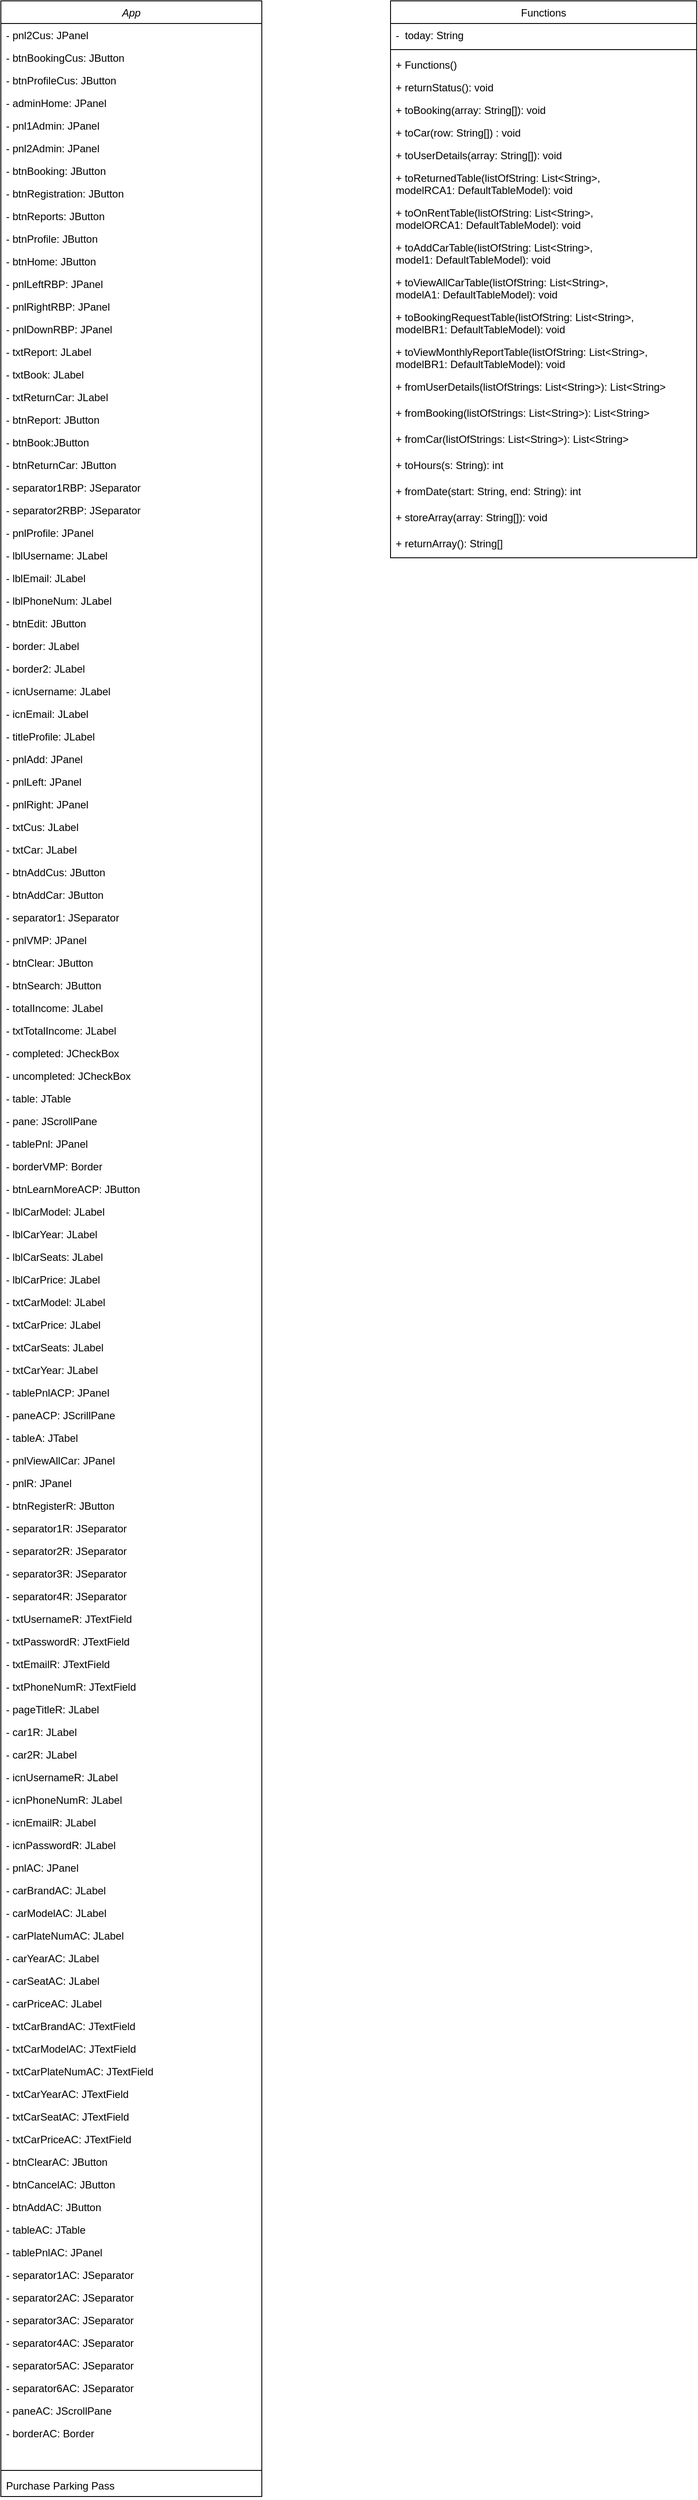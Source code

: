 <mxfile version="20.3.0" type="device"><diagram id="C5RBs43oDa-KdzZeNtuy" name="Page-1"><mxGraphModel dx="868" dy="553" grid="1" gridSize="10" guides="1" tooltips="1" connect="1" arrows="1" fold="1" page="1" pageScale="1" pageWidth="827" pageHeight="1169" math="0" shadow="0"><root><mxCell id="WIyWlLk6GJQsqaUBKTNV-0"/><mxCell id="WIyWlLk6GJQsqaUBKTNV-1" parent="WIyWlLk6GJQsqaUBKTNV-0"/><mxCell id="zkfFHV4jXpPFQw0GAbJ--0" value="App" style="swimlane;fontStyle=2;align=center;verticalAlign=top;childLayout=stackLayout;horizontal=1;startSize=26;horizontalStack=0;resizeParent=1;resizeLast=0;collapsible=1;marginBottom=0;rounded=0;shadow=0;strokeWidth=1;" parent="WIyWlLk6GJQsqaUBKTNV-1" vertex="1"><mxGeometry x="60" y="120" width="300" height="2868" as="geometry"><mxRectangle x="230" y="140" width="160" height="26" as="alternateBounds"/></mxGeometry></mxCell><mxCell id="zkfFHV4jXpPFQw0GAbJ--1" value="- pnl2Cus: JPanel" style="text;align=left;verticalAlign=top;spacingLeft=4;spacingRight=4;overflow=hidden;rotatable=0;points=[[0,0.5],[1,0.5]];portConstraint=eastwest;" parent="zkfFHV4jXpPFQw0GAbJ--0" vertex="1"><mxGeometry y="26" width="300" height="26" as="geometry"/></mxCell><mxCell id="zkfFHV4jXpPFQw0GAbJ--2" value="- btnBookingCus: JButton" style="text;align=left;verticalAlign=top;spacingLeft=4;spacingRight=4;overflow=hidden;rotatable=0;points=[[0,0.5],[1,0.5]];portConstraint=eastwest;rounded=0;shadow=0;html=0;" parent="zkfFHV4jXpPFQw0GAbJ--0" vertex="1"><mxGeometry y="52" width="300" height="26" as="geometry"/></mxCell><mxCell id="zkfFHV4jXpPFQw0GAbJ--3" value="- btnProfileCus: JButton" style="text;align=left;verticalAlign=top;spacingLeft=4;spacingRight=4;overflow=hidden;rotatable=0;points=[[0,0.5],[1,0.5]];portConstraint=eastwest;rounded=0;shadow=0;html=0;" parent="zkfFHV4jXpPFQw0GAbJ--0" vertex="1"><mxGeometry y="78" width="300" height="26" as="geometry"/></mxCell><mxCell id="XcO_fXMaMhFwP_jRk0np-0" value="- adminHome: JPanel" style="text;align=left;verticalAlign=top;spacingLeft=4;spacingRight=4;overflow=hidden;rotatable=0;points=[[0,0.5],[1,0.5]];portConstraint=eastwest;rounded=0;shadow=0;html=0;" parent="zkfFHV4jXpPFQw0GAbJ--0" vertex="1"><mxGeometry y="104" width="300" height="26" as="geometry"/></mxCell><mxCell id="XcO_fXMaMhFwP_jRk0np-1" value="- pnl1Admin: JPanel" style="text;align=left;verticalAlign=top;spacingLeft=4;spacingRight=4;overflow=hidden;rotatable=0;points=[[0,0.5],[1,0.5]];portConstraint=eastwest;rounded=0;shadow=0;html=0;" parent="zkfFHV4jXpPFQw0GAbJ--0" vertex="1"><mxGeometry y="130" width="300" height="26" as="geometry"/></mxCell><mxCell id="XcO_fXMaMhFwP_jRk0np-2" value="- pnl2Admin: JPanel" style="text;align=left;verticalAlign=top;spacingLeft=4;spacingRight=4;overflow=hidden;rotatable=0;points=[[0,0.5],[1,0.5]];portConstraint=eastwest;rounded=0;shadow=0;html=0;" parent="zkfFHV4jXpPFQw0GAbJ--0" vertex="1"><mxGeometry y="156" width="300" height="26" as="geometry"/></mxCell><mxCell id="XcO_fXMaMhFwP_jRk0np-17" value="- btnBooking: JButton" style="text;align=left;verticalAlign=top;spacingLeft=4;spacingRight=4;overflow=hidden;rotatable=0;points=[[0,0.5],[1,0.5]];portConstraint=eastwest;rounded=0;shadow=0;html=0;" parent="zkfFHV4jXpPFQw0GAbJ--0" vertex="1"><mxGeometry y="182" width="300" height="26" as="geometry"/></mxCell><mxCell id="XcO_fXMaMhFwP_jRk0np-16" value="- btnRegistration: JButton" style="text;align=left;verticalAlign=top;spacingLeft=4;spacingRight=4;overflow=hidden;rotatable=0;points=[[0,0.5],[1,0.5]];portConstraint=eastwest;rounded=0;shadow=0;html=0;" parent="zkfFHV4jXpPFQw0GAbJ--0" vertex="1"><mxGeometry y="208" width="300" height="26" as="geometry"/></mxCell><mxCell id="XcO_fXMaMhFwP_jRk0np-15" value="- btnReports: JButton" style="text;align=left;verticalAlign=top;spacingLeft=4;spacingRight=4;overflow=hidden;rotatable=0;points=[[0,0.5],[1,0.5]];portConstraint=eastwest;rounded=0;shadow=0;html=0;" parent="zkfFHV4jXpPFQw0GAbJ--0" vertex="1"><mxGeometry y="234" width="300" height="26" as="geometry"/></mxCell><mxCell id="XcO_fXMaMhFwP_jRk0np-14" value="- btnProfile: JButton" style="text;align=left;verticalAlign=top;spacingLeft=4;spacingRight=4;overflow=hidden;rotatable=0;points=[[0,0.5],[1,0.5]];portConstraint=eastwest;rounded=0;shadow=0;html=0;" parent="zkfFHV4jXpPFQw0GAbJ--0" vertex="1"><mxGeometry y="260" width="300" height="26" as="geometry"/></mxCell><mxCell id="XcO_fXMaMhFwP_jRk0np-13" value="- btnHome: JButton" style="text;align=left;verticalAlign=top;spacingLeft=4;spacingRight=4;overflow=hidden;rotatable=0;points=[[0,0.5],[1,0.5]];portConstraint=eastwest;rounded=0;shadow=0;html=0;" parent="zkfFHV4jXpPFQw0GAbJ--0" vertex="1"><mxGeometry y="286" width="300" height="26" as="geometry"/></mxCell><mxCell id="XcO_fXMaMhFwP_jRk0np-12" value="- pnlLeftRBP: JPanel" style="text;align=left;verticalAlign=top;spacingLeft=4;spacingRight=4;overflow=hidden;rotatable=0;points=[[0,0.5],[1,0.5]];portConstraint=eastwest;rounded=0;shadow=0;html=0;" parent="zkfFHV4jXpPFQw0GAbJ--0" vertex="1"><mxGeometry y="312" width="300" height="26" as="geometry"/></mxCell><mxCell id="XcO_fXMaMhFwP_jRk0np-11" value="- pnlRightRBP: JPanel" style="text;align=left;verticalAlign=top;spacingLeft=4;spacingRight=4;overflow=hidden;rotatable=0;points=[[0,0.5],[1,0.5]];portConstraint=eastwest;rounded=0;shadow=0;html=0;" parent="zkfFHV4jXpPFQw0GAbJ--0" vertex="1"><mxGeometry y="338" width="300" height="26" as="geometry"/></mxCell><mxCell id="XcO_fXMaMhFwP_jRk0np-10" value="- pnlDownRBP: JPanel" style="text;align=left;verticalAlign=top;spacingLeft=4;spacingRight=4;overflow=hidden;rotatable=0;points=[[0,0.5],[1,0.5]];portConstraint=eastwest;rounded=0;shadow=0;html=0;" parent="zkfFHV4jXpPFQw0GAbJ--0" vertex="1"><mxGeometry y="364" width="300" height="26" as="geometry"/></mxCell><mxCell id="XcO_fXMaMhFwP_jRk0np-9" value="- txtReport: JLabel" style="text;align=left;verticalAlign=top;spacingLeft=4;spacingRight=4;overflow=hidden;rotatable=0;points=[[0,0.5],[1,0.5]];portConstraint=eastwest;rounded=0;shadow=0;html=0;" parent="zkfFHV4jXpPFQw0GAbJ--0" vertex="1"><mxGeometry y="390" width="300" height="26" as="geometry"/></mxCell><mxCell id="XcO_fXMaMhFwP_jRk0np-8" value="- txtBook: JLabel" style="text;align=left;verticalAlign=top;spacingLeft=4;spacingRight=4;overflow=hidden;rotatable=0;points=[[0,0.5],[1,0.5]];portConstraint=eastwest;rounded=0;shadow=0;html=0;" parent="zkfFHV4jXpPFQw0GAbJ--0" vertex="1"><mxGeometry y="416" width="300" height="26" as="geometry"/></mxCell><mxCell id="XcO_fXMaMhFwP_jRk0np-7" value="- txtReturnCar: JLabel" style="text;align=left;verticalAlign=top;spacingLeft=4;spacingRight=4;overflow=hidden;rotatable=0;points=[[0,0.5],[1,0.5]];portConstraint=eastwest;rounded=0;shadow=0;html=0;" parent="zkfFHV4jXpPFQw0GAbJ--0" vertex="1"><mxGeometry y="442" width="300" height="26" as="geometry"/></mxCell><mxCell id="XcO_fXMaMhFwP_jRk0np-6" value="- btnReport: JButton" style="text;align=left;verticalAlign=top;spacingLeft=4;spacingRight=4;overflow=hidden;rotatable=0;points=[[0,0.5],[1,0.5]];portConstraint=eastwest;rounded=0;shadow=0;html=0;" parent="zkfFHV4jXpPFQw0GAbJ--0" vertex="1"><mxGeometry y="468" width="300" height="26" as="geometry"/></mxCell><mxCell id="XcO_fXMaMhFwP_jRk0np-5" value="- btnBook:JButton" style="text;align=left;verticalAlign=top;spacingLeft=4;spacingRight=4;overflow=hidden;rotatable=0;points=[[0,0.5],[1,0.5]];portConstraint=eastwest;rounded=0;shadow=0;html=0;" parent="zkfFHV4jXpPFQw0GAbJ--0" vertex="1"><mxGeometry y="494" width="300" height="26" as="geometry"/></mxCell><mxCell id="XcO_fXMaMhFwP_jRk0np-4" value="- btnReturnCar: JButton" style="text;align=left;verticalAlign=top;spacingLeft=4;spacingRight=4;overflow=hidden;rotatable=0;points=[[0,0.5],[1,0.5]];portConstraint=eastwest;rounded=0;shadow=0;html=0;" parent="zkfFHV4jXpPFQw0GAbJ--0" vertex="1"><mxGeometry y="520" width="300" height="26" as="geometry"/></mxCell><mxCell id="XcO_fXMaMhFwP_jRk0np-3" value="- separator1RBP: JSeparator" style="text;align=left;verticalAlign=top;spacingLeft=4;spacingRight=4;overflow=hidden;rotatable=0;points=[[0,0.5],[1,0.5]];portConstraint=eastwest;rounded=0;shadow=0;html=0;" parent="zkfFHV4jXpPFQw0GAbJ--0" vertex="1"><mxGeometry y="546" width="300" height="26" as="geometry"/></mxCell><mxCell id="XcO_fXMaMhFwP_jRk0np-18" value="- separator2RBP: JSeparator" style="text;align=left;verticalAlign=top;spacingLeft=4;spacingRight=4;overflow=hidden;rotatable=0;points=[[0,0.5],[1,0.5]];portConstraint=eastwest;rounded=0;shadow=0;html=0;" parent="zkfFHV4jXpPFQw0GAbJ--0" vertex="1"><mxGeometry y="572" width="300" height="26" as="geometry"/></mxCell><mxCell id="uypNtzg1R-F0Q4-fCD9t-12" value="- pnlProfile: JPanel" style="text;align=left;verticalAlign=top;spacingLeft=4;spacingRight=4;overflow=hidden;rotatable=0;points=[[0,0.5],[1,0.5]];portConstraint=eastwest;rounded=0;shadow=0;html=0;" vertex="1" parent="zkfFHV4jXpPFQw0GAbJ--0"><mxGeometry y="598" width="300" height="26" as="geometry"/></mxCell><mxCell id="uypNtzg1R-F0Q4-fCD9t-11" value="- lblUsername: JLabel" style="text;align=left;verticalAlign=top;spacingLeft=4;spacingRight=4;overflow=hidden;rotatable=0;points=[[0,0.5],[1,0.5]];portConstraint=eastwest;rounded=0;shadow=0;html=0;" vertex="1" parent="zkfFHV4jXpPFQw0GAbJ--0"><mxGeometry y="624" width="300" height="26" as="geometry"/></mxCell><mxCell id="uypNtzg1R-F0Q4-fCD9t-10" value="- lblEmail: JLabel" style="text;align=left;verticalAlign=top;spacingLeft=4;spacingRight=4;overflow=hidden;rotatable=0;points=[[0,0.5],[1,0.5]];portConstraint=eastwest;rounded=0;shadow=0;html=0;" vertex="1" parent="zkfFHV4jXpPFQw0GAbJ--0"><mxGeometry y="650" width="300" height="26" as="geometry"/></mxCell><mxCell id="uypNtzg1R-F0Q4-fCD9t-9" value="- lblPhoneNum: JLabel" style="text;align=left;verticalAlign=top;spacingLeft=4;spacingRight=4;overflow=hidden;rotatable=0;points=[[0,0.5],[1,0.5]];portConstraint=eastwest;rounded=0;shadow=0;html=0;" vertex="1" parent="zkfFHV4jXpPFQw0GAbJ--0"><mxGeometry y="676" width="300" height="26" as="geometry"/></mxCell><mxCell id="uypNtzg1R-F0Q4-fCD9t-8" value="- btnEdit: JButton" style="text;align=left;verticalAlign=top;spacingLeft=4;spacingRight=4;overflow=hidden;rotatable=0;points=[[0,0.5],[1,0.5]];portConstraint=eastwest;rounded=0;shadow=0;html=0;" vertex="1" parent="zkfFHV4jXpPFQw0GAbJ--0"><mxGeometry y="702" width="300" height="26" as="geometry"/></mxCell><mxCell id="uypNtzg1R-F0Q4-fCD9t-7" value="- border: JLabel" style="text;align=left;verticalAlign=top;spacingLeft=4;spacingRight=4;overflow=hidden;rotatable=0;points=[[0,0.5],[1,0.5]];portConstraint=eastwest;rounded=0;shadow=0;html=0;" vertex="1" parent="zkfFHV4jXpPFQw0GAbJ--0"><mxGeometry y="728" width="300" height="26" as="geometry"/></mxCell><mxCell id="uypNtzg1R-F0Q4-fCD9t-6" value="- border2: JLabel" style="text;align=left;verticalAlign=top;spacingLeft=4;spacingRight=4;overflow=hidden;rotatable=0;points=[[0,0.5],[1,0.5]];portConstraint=eastwest;rounded=0;shadow=0;html=0;" vertex="1" parent="zkfFHV4jXpPFQw0GAbJ--0"><mxGeometry y="754" width="300" height="26" as="geometry"/></mxCell><mxCell id="uypNtzg1R-F0Q4-fCD9t-5" value="- icnUsername: JLabel" style="text;align=left;verticalAlign=top;spacingLeft=4;spacingRight=4;overflow=hidden;rotatable=0;points=[[0,0.5],[1,0.5]];portConstraint=eastwest;rounded=0;shadow=0;html=0;" vertex="1" parent="zkfFHV4jXpPFQw0GAbJ--0"><mxGeometry y="780" width="300" height="26" as="geometry"/></mxCell><mxCell id="uypNtzg1R-F0Q4-fCD9t-4" value="- icnEmail: JLabel" style="text;align=left;verticalAlign=top;spacingLeft=4;spacingRight=4;overflow=hidden;rotatable=0;points=[[0,0.5],[1,0.5]];portConstraint=eastwest;rounded=0;shadow=0;html=0;" vertex="1" parent="zkfFHV4jXpPFQw0GAbJ--0"><mxGeometry y="806" width="300" height="26" as="geometry"/></mxCell><mxCell id="uypNtzg1R-F0Q4-fCD9t-3" value="- titleProfile: JLabel" style="text;align=left;verticalAlign=top;spacingLeft=4;spacingRight=4;overflow=hidden;rotatable=0;points=[[0,0.5],[1,0.5]];portConstraint=eastwest;rounded=0;shadow=0;html=0;" vertex="1" parent="zkfFHV4jXpPFQw0GAbJ--0"><mxGeometry y="832" width="300" height="26" as="geometry"/></mxCell><mxCell id="uypNtzg1R-F0Q4-fCD9t-2" value="- pnlAdd: JPanel" style="text;align=left;verticalAlign=top;spacingLeft=4;spacingRight=4;overflow=hidden;rotatable=0;points=[[0,0.5],[1,0.5]];portConstraint=eastwest;rounded=0;shadow=0;html=0;" vertex="1" parent="zkfFHV4jXpPFQw0GAbJ--0"><mxGeometry y="858" width="300" height="26" as="geometry"/></mxCell><mxCell id="uypNtzg1R-F0Q4-fCD9t-1" value="- pnlLeft: JPanel" style="text;align=left;verticalAlign=top;spacingLeft=4;spacingRight=4;overflow=hidden;rotatable=0;points=[[0,0.5],[1,0.5]];portConstraint=eastwest;rounded=0;shadow=0;html=0;" vertex="1" parent="zkfFHV4jXpPFQw0GAbJ--0"><mxGeometry y="884" width="300" height="26" as="geometry"/></mxCell><mxCell id="uypNtzg1R-F0Q4-fCD9t-0" value="- pnlRight: JPanel" style="text;align=left;verticalAlign=top;spacingLeft=4;spacingRight=4;overflow=hidden;rotatable=0;points=[[0,0.5],[1,0.5]];portConstraint=eastwest;rounded=0;shadow=0;html=0;" vertex="1" parent="zkfFHV4jXpPFQw0GAbJ--0"><mxGeometry y="910" width="300" height="26" as="geometry"/></mxCell><mxCell id="uypNtzg1R-F0Q4-fCD9t-17" value="- txtCus: JLabel" style="text;align=left;verticalAlign=top;spacingLeft=4;spacingRight=4;overflow=hidden;rotatable=0;points=[[0,0.5],[1,0.5]];portConstraint=eastwest;rounded=0;shadow=0;html=0;" vertex="1" parent="zkfFHV4jXpPFQw0GAbJ--0"><mxGeometry y="936" width="300" height="26" as="geometry"/></mxCell><mxCell id="uypNtzg1R-F0Q4-fCD9t-16" value="- txtCar: JLabel" style="text;align=left;verticalAlign=top;spacingLeft=4;spacingRight=4;overflow=hidden;rotatable=0;points=[[0,0.5],[1,0.5]];portConstraint=eastwest;rounded=0;shadow=0;html=0;" vertex="1" parent="zkfFHV4jXpPFQw0GAbJ--0"><mxGeometry y="962" width="300" height="26" as="geometry"/></mxCell><mxCell id="uypNtzg1R-F0Q4-fCD9t-15" value="- btnAddCus: JButton" style="text;align=left;verticalAlign=top;spacingLeft=4;spacingRight=4;overflow=hidden;rotatable=0;points=[[0,0.5],[1,0.5]];portConstraint=eastwest;rounded=0;shadow=0;html=0;" vertex="1" parent="zkfFHV4jXpPFQw0GAbJ--0"><mxGeometry y="988" width="300" height="26" as="geometry"/></mxCell><mxCell id="uypNtzg1R-F0Q4-fCD9t-14" value="- btnAddCar: JButton" style="text;align=left;verticalAlign=top;spacingLeft=4;spacingRight=4;overflow=hidden;rotatable=0;points=[[0,0.5],[1,0.5]];portConstraint=eastwest;rounded=0;shadow=0;html=0;" vertex="1" parent="zkfFHV4jXpPFQw0GAbJ--0"><mxGeometry y="1014" width="300" height="26" as="geometry"/></mxCell><mxCell id="uypNtzg1R-F0Q4-fCD9t-13" value="- separator1: JSeparator" style="text;align=left;verticalAlign=top;spacingLeft=4;spacingRight=4;overflow=hidden;rotatable=0;points=[[0,0.5],[1,0.5]];portConstraint=eastwest;rounded=0;shadow=0;html=0;" vertex="1" parent="zkfFHV4jXpPFQw0GAbJ--0"><mxGeometry y="1040" width="300" height="26" as="geometry"/></mxCell><mxCell id="uypNtzg1R-F0Q4-fCD9t-25" value="- pnlVMP: JPanel" style="text;align=left;verticalAlign=top;spacingLeft=4;spacingRight=4;overflow=hidden;rotatable=0;points=[[0,0.5],[1,0.5]];portConstraint=eastwest;rounded=0;shadow=0;html=0;" vertex="1" parent="zkfFHV4jXpPFQw0GAbJ--0"><mxGeometry y="1066" width="300" height="26" as="geometry"/></mxCell><mxCell id="uypNtzg1R-F0Q4-fCD9t-24" value="- btnClear: JButton" style="text;align=left;verticalAlign=top;spacingLeft=4;spacingRight=4;overflow=hidden;rotatable=0;points=[[0,0.5],[1,0.5]];portConstraint=eastwest;rounded=0;shadow=0;html=0;" vertex="1" parent="zkfFHV4jXpPFQw0GAbJ--0"><mxGeometry y="1092" width="300" height="26" as="geometry"/></mxCell><mxCell id="uypNtzg1R-F0Q4-fCD9t-23" value="- btnSearch: JButton" style="text;align=left;verticalAlign=top;spacingLeft=4;spacingRight=4;overflow=hidden;rotatable=0;points=[[0,0.5],[1,0.5]];portConstraint=eastwest;rounded=0;shadow=0;html=0;" vertex="1" parent="zkfFHV4jXpPFQw0GAbJ--0"><mxGeometry y="1118" width="300" height="26" as="geometry"/></mxCell><mxCell id="uypNtzg1R-F0Q4-fCD9t-22" value="- totalIncome: JLabel" style="text;align=left;verticalAlign=top;spacingLeft=4;spacingRight=4;overflow=hidden;rotatable=0;points=[[0,0.5],[1,0.5]];portConstraint=eastwest;rounded=0;shadow=0;html=0;" vertex="1" parent="zkfFHV4jXpPFQw0GAbJ--0"><mxGeometry y="1144" width="300" height="26" as="geometry"/></mxCell><mxCell id="uypNtzg1R-F0Q4-fCD9t-21" value="- txtTotalIncome: JLabel" style="text;align=left;verticalAlign=top;spacingLeft=4;spacingRight=4;overflow=hidden;rotatable=0;points=[[0,0.5],[1,0.5]];portConstraint=eastwest;rounded=0;shadow=0;html=0;" vertex="1" parent="zkfFHV4jXpPFQw0GAbJ--0"><mxGeometry y="1170" width="300" height="26" as="geometry"/></mxCell><mxCell id="uypNtzg1R-F0Q4-fCD9t-20" value="- completed: JCheckBox" style="text;align=left;verticalAlign=top;spacingLeft=4;spacingRight=4;overflow=hidden;rotatable=0;points=[[0,0.5],[1,0.5]];portConstraint=eastwest;rounded=0;shadow=0;html=0;" vertex="1" parent="zkfFHV4jXpPFQw0GAbJ--0"><mxGeometry y="1196" width="300" height="26" as="geometry"/></mxCell><mxCell id="uypNtzg1R-F0Q4-fCD9t-19" value="- uncompleted: JCheckBox" style="text;align=left;verticalAlign=top;spacingLeft=4;spacingRight=4;overflow=hidden;rotatable=0;points=[[0,0.5],[1,0.5]];portConstraint=eastwest;rounded=0;shadow=0;html=0;" vertex="1" parent="zkfFHV4jXpPFQw0GAbJ--0"><mxGeometry y="1222" width="300" height="26" as="geometry"/></mxCell><mxCell id="uypNtzg1R-F0Q4-fCD9t-18" value="- table: JTable" style="text;align=left;verticalAlign=top;spacingLeft=4;spacingRight=4;overflow=hidden;rotatable=0;points=[[0,0.5],[1,0.5]];portConstraint=eastwest;rounded=0;shadow=0;html=0;" vertex="1" parent="zkfFHV4jXpPFQw0GAbJ--0"><mxGeometry y="1248" width="300" height="26" as="geometry"/></mxCell><mxCell id="uypNtzg1R-F0Q4-fCD9t-29" value="- pane: JScrollPane" style="text;align=left;verticalAlign=top;spacingLeft=4;spacingRight=4;overflow=hidden;rotatable=0;points=[[0,0.5],[1,0.5]];portConstraint=eastwest;rounded=0;shadow=0;html=0;" vertex="1" parent="zkfFHV4jXpPFQw0GAbJ--0"><mxGeometry y="1274" width="300" height="26" as="geometry"/></mxCell><mxCell id="uypNtzg1R-F0Q4-fCD9t-28" value="- tablePnl: JPanel" style="text;align=left;verticalAlign=top;spacingLeft=4;spacingRight=4;overflow=hidden;rotatable=0;points=[[0,0.5],[1,0.5]];portConstraint=eastwest;rounded=0;shadow=0;html=0;" vertex="1" parent="zkfFHV4jXpPFQw0GAbJ--0"><mxGeometry y="1300" width="300" height="26" as="geometry"/></mxCell><mxCell id="uypNtzg1R-F0Q4-fCD9t-27" value="- borderVMP: Border" style="text;align=left;verticalAlign=top;spacingLeft=4;spacingRight=4;overflow=hidden;rotatable=0;points=[[0,0.5],[1,0.5]];portConstraint=eastwest;rounded=0;shadow=0;html=0;" vertex="1" parent="zkfFHV4jXpPFQw0GAbJ--0"><mxGeometry y="1326" width="300" height="26" as="geometry"/></mxCell><mxCell id="uypNtzg1R-F0Q4-fCD9t-26" value="- btnLearnMoreACP: JButton" style="text;align=left;verticalAlign=top;spacingLeft=4;spacingRight=4;overflow=hidden;rotatable=0;points=[[0,0.5],[1,0.5]];portConstraint=eastwest;rounded=0;shadow=0;html=0;" vertex="1" parent="zkfFHV4jXpPFQw0GAbJ--0"><mxGeometry y="1352" width="300" height="26" as="geometry"/></mxCell><mxCell id="uypNtzg1R-F0Q4-fCD9t-44" value="- lblCarModel: JLabel" style="text;align=left;verticalAlign=top;spacingLeft=4;spacingRight=4;overflow=hidden;rotatable=0;points=[[0,0.5],[1,0.5]];portConstraint=eastwest;rounded=0;shadow=0;html=0;" vertex="1" parent="zkfFHV4jXpPFQw0GAbJ--0"><mxGeometry y="1378" width="300" height="26" as="geometry"/></mxCell><mxCell id="uypNtzg1R-F0Q4-fCD9t-43" value="- lblCarYear: JLabel" style="text;align=left;verticalAlign=top;spacingLeft=4;spacingRight=4;overflow=hidden;rotatable=0;points=[[0,0.5],[1,0.5]];portConstraint=eastwest;rounded=0;shadow=0;html=0;" vertex="1" parent="zkfFHV4jXpPFQw0GAbJ--0"><mxGeometry y="1404" width="300" height="26" as="geometry"/></mxCell><mxCell id="uypNtzg1R-F0Q4-fCD9t-42" value="- lblCarSeats: JLabel" style="text;align=left;verticalAlign=top;spacingLeft=4;spacingRight=4;overflow=hidden;rotatable=0;points=[[0,0.5],[1,0.5]];portConstraint=eastwest;rounded=0;shadow=0;html=0;" vertex="1" parent="zkfFHV4jXpPFQw0GAbJ--0"><mxGeometry y="1430" width="300" height="26" as="geometry"/></mxCell><mxCell id="uypNtzg1R-F0Q4-fCD9t-41" value="- lblCarPrice: JLabel" style="text;align=left;verticalAlign=top;spacingLeft=4;spacingRight=4;overflow=hidden;rotatable=0;points=[[0,0.5],[1,0.5]];portConstraint=eastwest;rounded=0;shadow=0;html=0;" vertex="1" parent="zkfFHV4jXpPFQw0GAbJ--0"><mxGeometry y="1456" width="300" height="26" as="geometry"/></mxCell><mxCell id="uypNtzg1R-F0Q4-fCD9t-45" value="- txtCarModel: JLabel" style="text;align=left;verticalAlign=top;spacingLeft=4;spacingRight=4;overflow=hidden;rotatable=0;points=[[0,0.5],[1,0.5]];portConstraint=eastwest;rounded=0;shadow=0;html=0;" vertex="1" parent="zkfFHV4jXpPFQw0GAbJ--0"><mxGeometry y="1482" width="300" height="26" as="geometry"/></mxCell><mxCell id="uypNtzg1R-F0Q4-fCD9t-48" value="- txtCarPrice: JLabel" style="text;align=left;verticalAlign=top;spacingLeft=4;spacingRight=4;overflow=hidden;rotatable=0;points=[[0,0.5],[1,0.5]];portConstraint=eastwest;rounded=0;shadow=0;html=0;" vertex="1" parent="zkfFHV4jXpPFQw0GAbJ--0"><mxGeometry y="1508" width="300" height="26" as="geometry"/></mxCell><mxCell id="uypNtzg1R-F0Q4-fCD9t-47" value="- txtCarSeats: JLabel" style="text;align=left;verticalAlign=top;spacingLeft=4;spacingRight=4;overflow=hidden;rotatable=0;points=[[0,0.5],[1,0.5]];portConstraint=eastwest;rounded=0;shadow=0;html=0;" vertex="1" parent="zkfFHV4jXpPFQw0GAbJ--0"><mxGeometry y="1534" width="300" height="26" as="geometry"/></mxCell><mxCell id="uypNtzg1R-F0Q4-fCD9t-46" value="- txtCarYear: JLabel" style="text;align=left;verticalAlign=top;spacingLeft=4;spacingRight=4;overflow=hidden;rotatable=0;points=[[0,0.5],[1,0.5]];portConstraint=eastwest;rounded=0;shadow=0;html=0;" vertex="1" parent="zkfFHV4jXpPFQw0GAbJ--0"><mxGeometry y="1560" width="300" height="26" as="geometry"/></mxCell><mxCell id="uypNtzg1R-F0Q4-fCD9t-39" value="- tablePnlACP: JPanel" style="text;align=left;verticalAlign=top;spacingLeft=4;spacingRight=4;overflow=hidden;rotatable=0;points=[[0,0.5],[1,0.5]];portConstraint=eastwest;rounded=0;shadow=0;html=0;" vertex="1" parent="zkfFHV4jXpPFQw0GAbJ--0"><mxGeometry y="1586" width="300" height="26" as="geometry"/></mxCell><mxCell id="uypNtzg1R-F0Q4-fCD9t-38" value="- paneACP: JScrillPane" style="text;align=left;verticalAlign=top;spacingLeft=4;spacingRight=4;overflow=hidden;rotatable=0;points=[[0,0.5],[1,0.5]];portConstraint=eastwest;rounded=0;shadow=0;html=0;" vertex="1" parent="zkfFHV4jXpPFQw0GAbJ--0"><mxGeometry y="1612" width="300" height="26" as="geometry"/></mxCell><mxCell id="uypNtzg1R-F0Q4-fCD9t-37" value="- tableA: JTabel" style="text;align=left;verticalAlign=top;spacingLeft=4;spacingRight=4;overflow=hidden;rotatable=0;points=[[0,0.5],[1,0.5]];portConstraint=eastwest;rounded=0;shadow=0;html=0;" vertex="1" parent="zkfFHV4jXpPFQw0GAbJ--0"><mxGeometry y="1638" width="300" height="26" as="geometry"/></mxCell><mxCell id="uypNtzg1R-F0Q4-fCD9t-36" value="- pnlViewAllCar: JPanel" style="text;align=left;verticalAlign=top;spacingLeft=4;spacingRight=4;overflow=hidden;rotatable=0;points=[[0,0.5],[1,0.5]];portConstraint=eastwest;rounded=0;shadow=0;html=0;" vertex="1" parent="zkfFHV4jXpPFQw0GAbJ--0"><mxGeometry y="1664" width="300" height="26" as="geometry"/></mxCell><mxCell id="uypNtzg1R-F0Q4-fCD9t-35" value="- pnlR: JPanel" style="text;align=left;verticalAlign=top;spacingLeft=4;spacingRight=4;overflow=hidden;rotatable=0;points=[[0,0.5],[1,0.5]];portConstraint=eastwest;rounded=0;shadow=0;html=0;" vertex="1" parent="zkfFHV4jXpPFQw0GAbJ--0"><mxGeometry y="1690" width="300" height="26" as="geometry"/></mxCell><mxCell id="uypNtzg1R-F0Q4-fCD9t-57" value="- btnRegisterR: JButton" style="text;align=left;verticalAlign=top;spacingLeft=4;spacingRight=4;overflow=hidden;rotatable=0;points=[[0,0.5],[1,0.5]];portConstraint=eastwest;rounded=0;shadow=0;html=0;" vertex="1" parent="zkfFHV4jXpPFQw0GAbJ--0"><mxGeometry y="1716" width="300" height="26" as="geometry"/></mxCell><mxCell id="uypNtzg1R-F0Q4-fCD9t-56" value="- separator1R: JSeparator" style="text;align=left;verticalAlign=top;spacingLeft=4;spacingRight=4;overflow=hidden;rotatable=0;points=[[0,0.5],[1,0.5]];portConstraint=eastwest;rounded=0;shadow=0;html=0;" vertex="1" parent="zkfFHV4jXpPFQw0GAbJ--0"><mxGeometry y="1742" width="300" height="26" as="geometry"/></mxCell><mxCell id="uypNtzg1R-F0Q4-fCD9t-60" value="- separator2R: JSeparator" style="text;align=left;verticalAlign=top;spacingLeft=4;spacingRight=4;overflow=hidden;rotatable=0;points=[[0,0.5],[1,0.5]];portConstraint=eastwest;rounded=0;shadow=0;html=0;" vertex="1" parent="zkfFHV4jXpPFQw0GAbJ--0"><mxGeometry y="1768" width="300" height="26" as="geometry"/></mxCell><mxCell id="uypNtzg1R-F0Q4-fCD9t-59" value="- separator3R: JSeparator" style="text;align=left;verticalAlign=top;spacingLeft=4;spacingRight=4;overflow=hidden;rotatable=0;points=[[0,0.5],[1,0.5]];portConstraint=eastwest;rounded=0;shadow=0;html=0;" vertex="1" parent="zkfFHV4jXpPFQw0GAbJ--0"><mxGeometry y="1794" width="300" height="26" as="geometry"/></mxCell><mxCell id="uypNtzg1R-F0Q4-fCD9t-58" value="- separator4R: JSeparator" style="text;align=left;verticalAlign=top;spacingLeft=4;spacingRight=4;overflow=hidden;rotatable=0;points=[[0,0.5],[1,0.5]];portConstraint=eastwest;rounded=0;shadow=0;html=0;" vertex="1" parent="zkfFHV4jXpPFQw0GAbJ--0"><mxGeometry y="1820" width="300" height="26" as="geometry"/></mxCell><mxCell id="uypNtzg1R-F0Q4-fCD9t-55" value="- txtUsernameR: JTextField" style="text;align=left;verticalAlign=top;spacingLeft=4;spacingRight=4;overflow=hidden;rotatable=0;points=[[0,0.5],[1,0.5]];portConstraint=eastwest;rounded=0;shadow=0;html=0;" vertex="1" parent="zkfFHV4jXpPFQw0GAbJ--0"><mxGeometry y="1846" width="300" height="26" as="geometry"/></mxCell><mxCell id="uypNtzg1R-F0Q4-fCD9t-54" value="- txtPasswordR: JTextField" style="text;align=left;verticalAlign=top;spacingLeft=4;spacingRight=4;overflow=hidden;rotatable=0;points=[[0,0.5],[1,0.5]];portConstraint=eastwest;rounded=0;shadow=0;html=0;" vertex="1" parent="zkfFHV4jXpPFQw0GAbJ--0"><mxGeometry y="1872" width="300" height="26" as="geometry"/></mxCell><mxCell id="uypNtzg1R-F0Q4-fCD9t-53" value="- txtEmailR: JTextField" style="text;align=left;verticalAlign=top;spacingLeft=4;spacingRight=4;overflow=hidden;rotatable=0;points=[[0,0.5],[1,0.5]];portConstraint=eastwest;rounded=0;shadow=0;html=0;" vertex="1" parent="zkfFHV4jXpPFQw0GAbJ--0"><mxGeometry y="1898" width="300" height="26" as="geometry"/></mxCell><mxCell id="uypNtzg1R-F0Q4-fCD9t-52" value="- txtPhoneNumR: JTextField" style="text;align=left;verticalAlign=top;spacingLeft=4;spacingRight=4;overflow=hidden;rotatable=0;points=[[0,0.5],[1,0.5]];portConstraint=eastwest;rounded=0;shadow=0;html=0;" vertex="1" parent="zkfFHV4jXpPFQw0GAbJ--0"><mxGeometry y="1924" width="300" height="26" as="geometry"/></mxCell><mxCell id="uypNtzg1R-F0Q4-fCD9t-51" value="- pageTitleR: JLabel" style="text;align=left;verticalAlign=top;spacingLeft=4;spacingRight=4;overflow=hidden;rotatable=0;points=[[0,0.5],[1,0.5]];portConstraint=eastwest;rounded=0;shadow=0;html=0;" vertex="1" parent="zkfFHV4jXpPFQw0GAbJ--0"><mxGeometry y="1950" width="300" height="26" as="geometry"/></mxCell><mxCell id="uypNtzg1R-F0Q4-fCD9t-50" value="- car1R: JLabel" style="text;align=left;verticalAlign=top;spacingLeft=4;spacingRight=4;overflow=hidden;rotatable=0;points=[[0,0.5],[1,0.5]];portConstraint=eastwest;rounded=0;shadow=0;html=0;" vertex="1" parent="zkfFHV4jXpPFQw0GAbJ--0"><mxGeometry y="1976" width="300" height="26" as="geometry"/></mxCell><mxCell id="uypNtzg1R-F0Q4-fCD9t-49" value="- car2R: JLabel" style="text;align=left;verticalAlign=top;spacingLeft=4;spacingRight=4;overflow=hidden;rotatable=0;points=[[0,0.5],[1,0.5]];portConstraint=eastwest;rounded=0;shadow=0;html=0;" vertex="1" parent="zkfFHV4jXpPFQw0GAbJ--0"><mxGeometry y="2002" width="300" height="26" as="geometry"/></mxCell><mxCell id="uypNtzg1R-F0Q4-fCD9t-34" value="- icnUsernameR: JLabel" style="text;align=left;verticalAlign=top;spacingLeft=4;spacingRight=4;overflow=hidden;rotatable=0;points=[[0,0.5],[1,0.5]];portConstraint=eastwest;rounded=0;shadow=0;html=0;" vertex="1" parent="zkfFHV4jXpPFQw0GAbJ--0"><mxGeometry y="2028" width="300" height="26" as="geometry"/></mxCell><mxCell id="uypNtzg1R-F0Q4-fCD9t-33" value="- icnPhoneNumR: JLabel" style="text;align=left;verticalAlign=top;spacingLeft=4;spacingRight=4;overflow=hidden;rotatable=0;points=[[0,0.5],[1,0.5]];portConstraint=eastwest;rounded=0;shadow=0;html=0;" vertex="1" parent="zkfFHV4jXpPFQw0GAbJ--0"><mxGeometry y="2054" width="300" height="26" as="geometry"/></mxCell><mxCell id="uypNtzg1R-F0Q4-fCD9t-32" value="- icnEmailR: JLabel" style="text;align=left;verticalAlign=top;spacingLeft=4;spacingRight=4;overflow=hidden;rotatable=0;points=[[0,0.5],[1,0.5]];portConstraint=eastwest;rounded=0;shadow=0;html=0;" vertex="1" parent="zkfFHV4jXpPFQw0GAbJ--0"><mxGeometry y="2080" width="300" height="26" as="geometry"/></mxCell><mxCell id="uypNtzg1R-F0Q4-fCD9t-31" value="- icnPasswordR: JLabel" style="text;align=left;verticalAlign=top;spacingLeft=4;spacingRight=4;overflow=hidden;rotatable=0;points=[[0,0.5],[1,0.5]];portConstraint=eastwest;rounded=0;shadow=0;html=0;" vertex="1" parent="zkfFHV4jXpPFQw0GAbJ--0"><mxGeometry y="2106" width="300" height="26" as="geometry"/></mxCell><mxCell id="uypNtzg1R-F0Q4-fCD9t-30" value="- pnlAC: JPanel" style="text;align=left;verticalAlign=top;spacingLeft=4;spacingRight=4;overflow=hidden;rotatable=0;points=[[0,0.5],[1,0.5]];portConstraint=eastwest;rounded=0;shadow=0;html=0;" vertex="1" parent="zkfFHV4jXpPFQw0GAbJ--0"><mxGeometry y="2132" width="300" height="26" as="geometry"/></mxCell><mxCell id="uypNtzg1R-F0Q4-fCD9t-80" value="- carBrandAC: JLabel" style="text;align=left;verticalAlign=top;spacingLeft=4;spacingRight=4;overflow=hidden;rotatable=0;points=[[0,0.5],[1,0.5]];portConstraint=eastwest;rounded=0;shadow=0;html=0;" vertex="1" parent="zkfFHV4jXpPFQw0GAbJ--0"><mxGeometry y="2158" width="300" height="26" as="geometry"/></mxCell><mxCell id="uypNtzg1R-F0Q4-fCD9t-79" value="- carModelAC: JLabel" style="text;align=left;verticalAlign=top;spacingLeft=4;spacingRight=4;overflow=hidden;rotatable=0;points=[[0,0.5],[1,0.5]];portConstraint=eastwest;rounded=0;shadow=0;html=0;" vertex="1" parent="zkfFHV4jXpPFQw0GAbJ--0"><mxGeometry y="2184" width="300" height="26" as="geometry"/></mxCell><mxCell id="uypNtzg1R-F0Q4-fCD9t-78" value="- carPlateNumAC: JLabel" style="text;align=left;verticalAlign=top;spacingLeft=4;spacingRight=4;overflow=hidden;rotatable=0;points=[[0,0.5],[1,0.5]];portConstraint=eastwest;rounded=0;shadow=0;html=0;" vertex="1" parent="zkfFHV4jXpPFQw0GAbJ--0"><mxGeometry y="2210" width="300" height="26" as="geometry"/></mxCell><mxCell id="uypNtzg1R-F0Q4-fCD9t-77" value="- carYearAC: JLabel" style="text;align=left;verticalAlign=top;spacingLeft=4;spacingRight=4;overflow=hidden;rotatable=0;points=[[0,0.5],[1,0.5]];portConstraint=eastwest;rounded=0;shadow=0;html=0;" vertex="1" parent="zkfFHV4jXpPFQw0GAbJ--0"><mxGeometry y="2236" width="300" height="26" as="geometry"/></mxCell><mxCell id="uypNtzg1R-F0Q4-fCD9t-76" value="- carSeatAC: JLabel" style="text;align=left;verticalAlign=top;spacingLeft=4;spacingRight=4;overflow=hidden;rotatable=0;points=[[0,0.5],[1,0.5]];portConstraint=eastwest;rounded=0;shadow=0;html=0;" vertex="1" parent="zkfFHV4jXpPFQw0GAbJ--0"><mxGeometry y="2262" width="300" height="26" as="geometry"/></mxCell><mxCell id="uypNtzg1R-F0Q4-fCD9t-75" value="- carPriceAC: JLabel" style="text;align=left;verticalAlign=top;spacingLeft=4;spacingRight=4;overflow=hidden;rotatable=0;points=[[0,0.5],[1,0.5]];portConstraint=eastwest;rounded=0;shadow=0;html=0;" vertex="1" parent="zkfFHV4jXpPFQw0GAbJ--0"><mxGeometry y="2288" width="300" height="26" as="geometry"/></mxCell><mxCell id="uypNtzg1R-F0Q4-fCD9t-74" value="- txtCarBrandAC: JTextField" style="text;align=left;verticalAlign=top;spacingLeft=4;spacingRight=4;overflow=hidden;rotatable=0;points=[[0,0.5],[1,0.5]];portConstraint=eastwest;rounded=0;shadow=0;html=0;" vertex="1" parent="zkfFHV4jXpPFQw0GAbJ--0"><mxGeometry y="2314" width="300" height="26" as="geometry"/></mxCell><mxCell id="uypNtzg1R-F0Q4-fCD9t-73" value="- txtCarModelAC: JTextField" style="text;align=left;verticalAlign=top;spacingLeft=4;spacingRight=4;overflow=hidden;rotatable=0;points=[[0,0.5],[1,0.5]];portConstraint=eastwest;rounded=0;shadow=0;html=0;" vertex="1" parent="zkfFHV4jXpPFQw0GAbJ--0"><mxGeometry y="2340" width="300" height="26" as="geometry"/></mxCell><mxCell id="uypNtzg1R-F0Q4-fCD9t-72" value="- txtCarPlateNumAC: JTextField" style="text;align=left;verticalAlign=top;spacingLeft=4;spacingRight=4;overflow=hidden;rotatable=0;points=[[0,0.5],[1,0.5]];portConstraint=eastwest;rounded=0;shadow=0;html=0;" vertex="1" parent="zkfFHV4jXpPFQw0GAbJ--0"><mxGeometry y="2366" width="300" height="26" as="geometry"/></mxCell><mxCell id="uypNtzg1R-F0Q4-fCD9t-71" value="- txtCarYearAC: JTextField" style="text;align=left;verticalAlign=top;spacingLeft=4;spacingRight=4;overflow=hidden;rotatable=0;points=[[0,0.5],[1,0.5]];portConstraint=eastwest;rounded=0;shadow=0;html=0;" vertex="1" parent="zkfFHV4jXpPFQw0GAbJ--0"><mxGeometry y="2392" width="300" height="26" as="geometry"/></mxCell><mxCell id="uypNtzg1R-F0Q4-fCD9t-70" value="- txtCarSeatAC: JTextField" style="text;align=left;verticalAlign=top;spacingLeft=4;spacingRight=4;overflow=hidden;rotatable=0;points=[[0,0.5],[1,0.5]];portConstraint=eastwest;rounded=0;shadow=0;html=0;" vertex="1" parent="zkfFHV4jXpPFQw0GAbJ--0"><mxGeometry y="2418" width="300" height="26" as="geometry"/></mxCell><mxCell id="uypNtzg1R-F0Q4-fCD9t-69" value="- txtCarPriceAC: JTextField" style="text;align=left;verticalAlign=top;spacingLeft=4;spacingRight=4;overflow=hidden;rotatable=0;points=[[0,0.5],[1,0.5]];portConstraint=eastwest;rounded=0;shadow=0;html=0;" vertex="1" parent="zkfFHV4jXpPFQw0GAbJ--0"><mxGeometry y="2444" width="300" height="26" as="geometry"/></mxCell><mxCell id="uypNtzg1R-F0Q4-fCD9t-68" value="- btnClearAC: JButton" style="text;align=left;verticalAlign=top;spacingLeft=4;spacingRight=4;overflow=hidden;rotatable=0;points=[[0,0.5],[1,0.5]];portConstraint=eastwest;rounded=0;shadow=0;html=0;" vertex="1" parent="zkfFHV4jXpPFQw0GAbJ--0"><mxGeometry y="2470" width="300" height="26" as="geometry"/></mxCell><mxCell id="uypNtzg1R-F0Q4-fCD9t-67" value="- btnCancelAC: JButton" style="text;align=left;verticalAlign=top;spacingLeft=4;spacingRight=4;overflow=hidden;rotatable=0;points=[[0,0.5],[1,0.5]];portConstraint=eastwest;rounded=0;shadow=0;html=0;" vertex="1" parent="zkfFHV4jXpPFQw0GAbJ--0"><mxGeometry y="2496" width="300" height="26" as="geometry"/></mxCell><mxCell id="uypNtzg1R-F0Q4-fCD9t-66" value="- btnAddAC: JButton" style="text;align=left;verticalAlign=top;spacingLeft=4;spacingRight=4;overflow=hidden;rotatable=0;points=[[0,0.5],[1,0.5]];portConstraint=eastwest;rounded=0;shadow=0;html=0;" vertex="1" parent="zkfFHV4jXpPFQw0GAbJ--0"><mxGeometry y="2522" width="300" height="26" as="geometry"/></mxCell><mxCell id="uypNtzg1R-F0Q4-fCD9t-65" value="- tableAC: JTable" style="text;align=left;verticalAlign=top;spacingLeft=4;spacingRight=4;overflow=hidden;rotatable=0;points=[[0,0.5],[1,0.5]];portConstraint=eastwest;rounded=0;shadow=0;html=0;" vertex="1" parent="zkfFHV4jXpPFQw0GAbJ--0"><mxGeometry y="2548" width="300" height="26" as="geometry"/></mxCell><mxCell id="uypNtzg1R-F0Q4-fCD9t-64" value="- tablePnlAC: JPanel" style="text;align=left;verticalAlign=top;spacingLeft=4;spacingRight=4;overflow=hidden;rotatable=0;points=[[0,0.5],[1,0.5]];portConstraint=eastwest;rounded=0;shadow=0;html=0;" vertex="1" parent="zkfFHV4jXpPFQw0GAbJ--0"><mxGeometry y="2574" width="300" height="26" as="geometry"/></mxCell><mxCell id="uypNtzg1R-F0Q4-fCD9t-63" value="- separator1AC: JSeparator" style="text;align=left;verticalAlign=top;spacingLeft=4;spacingRight=4;overflow=hidden;rotatable=0;points=[[0,0.5],[1,0.5]];portConstraint=eastwest;rounded=0;shadow=0;html=0;" vertex="1" parent="zkfFHV4jXpPFQw0GAbJ--0"><mxGeometry y="2600" width="300" height="26" as="geometry"/></mxCell><mxCell id="uypNtzg1R-F0Q4-fCD9t-85" value="- separator2AC: JSeparator" style="text;align=left;verticalAlign=top;spacingLeft=4;spacingRight=4;overflow=hidden;rotatable=0;points=[[0,0.5],[1,0.5]];portConstraint=eastwest;rounded=0;shadow=0;html=0;" vertex="1" parent="zkfFHV4jXpPFQw0GAbJ--0"><mxGeometry y="2626" width="300" height="26" as="geometry"/></mxCell><mxCell id="uypNtzg1R-F0Q4-fCD9t-81" value="- separator3AC: JSeparator" style="text;align=left;verticalAlign=top;spacingLeft=4;spacingRight=4;overflow=hidden;rotatable=0;points=[[0,0.5],[1,0.5]];portConstraint=eastwest;rounded=0;shadow=0;html=0;" vertex="1" parent="zkfFHV4jXpPFQw0GAbJ--0"><mxGeometry y="2652" width="300" height="26" as="geometry"/></mxCell><mxCell id="uypNtzg1R-F0Q4-fCD9t-84" value="- separator4AC: JSeparator" style="text;align=left;verticalAlign=top;spacingLeft=4;spacingRight=4;overflow=hidden;rotatable=0;points=[[0,0.5],[1,0.5]];portConstraint=eastwest;rounded=0;shadow=0;html=0;" vertex="1" parent="zkfFHV4jXpPFQw0GAbJ--0"><mxGeometry y="2678" width="300" height="26" as="geometry"/></mxCell><mxCell id="uypNtzg1R-F0Q4-fCD9t-83" value="- separator5AC: JSeparator" style="text;align=left;verticalAlign=top;spacingLeft=4;spacingRight=4;overflow=hidden;rotatable=0;points=[[0,0.5],[1,0.5]];portConstraint=eastwest;rounded=0;shadow=0;html=0;" vertex="1" parent="zkfFHV4jXpPFQw0GAbJ--0"><mxGeometry y="2704" width="300" height="26" as="geometry"/></mxCell><mxCell id="uypNtzg1R-F0Q4-fCD9t-82" value="- separator6AC: JSeparator" style="text;align=left;verticalAlign=top;spacingLeft=4;spacingRight=4;overflow=hidden;rotatable=0;points=[[0,0.5],[1,0.5]];portConstraint=eastwest;rounded=0;shadow=0;html=0;" vertex="1" parent="zkfFHV4jXpPFQw0GAbJ--0"><mxGeometry y="2730" width="300" height="26" as="geometry"/></mxCell><mxCell id="uypNtzg1R-F0Q4-fCD9t-86" value="- paneAC: JScrollPane" style="text;align=left;verticalAlign=top;spacingLeft=4;spacingRight=4;overflow=hidden;rotatable=0;points=[[0,0.5],[1,0.5]];portConstraint=eastwest;rounded=0;shadow=0;html=0;" vertex="1" parent="zkfFHV4jXpPFQw0GAbJ--0"><mxGeometry y="2756" width="300" height="26" as="geometry"/></mxCell><mxCell id="uypNtzg1R-F0Q4-fCD9t-62" value="- borderAC: Border" style="text;align=left;verticalAlign=top;spacingLeft=4;spacingRight=4;overflow=hidden;rotatable=0;points=[[0,0.5],[1,0.5]];portConstraint=eastwest;rounded=0;shadow=0;html=0;" vertex="1" parent="zkfFHV4jXpPFQw0GAbJ--0"><mxGeometry y="2782" width="300" height="26" as="geometry"/></mxCell><mxCell id="uypNtzg1R-F0Q4-fCD9t-61" style="text;align=left;verticalAlign=top;spacingLeft=4;spacingRight=4;overflow=hidden;rotatable=0;points=[[0,0.5],[1,0.5]];portConstraint=eastwest;rounded=0;shadow=0;html=0;" vertex="1" parent="zkfFHV4jXpPFQw0GAbJ--0"><mxGeometry y="2808" width="300" height="26" as="geometry"/></mxCell><mxCell id="zkfFHV4jXpPFQw0GAbJ--4" value="" style="line;html=1;strokeWidth=1;align=left;verticalAlign=middle;spacingTop=-1;spacingLeft=3;spacingRight=3;rotatable=0;labelPosition=right;points=[];portConstraint=eastwest;" parent="zkfFHV4jXpPFQw0GAbJ--0" vertex="1"><mxGeometry y="2834" width="300" height="8" as="geometry"/></mxCell><mxCell id="zkfFHV4jXpPFQw0GAbJ--5" value="Purchase Parking Pass" style="text;align=left;verticalAlign=top;spacingLeft=4;spacingRight=4;overflow=hidden;rotatable=0;points=[[0,0.5],[1,0.5]];portConstraint=eastwest;" parent="zkfFHV4jXpPFQw0GAbJ--0" vertex="1"><mxGeometry y="2842" width="300" height="26" as="geometry"/></mxCell><mxCell id="zkfFHV4jXpPFQw0GAbJ--17" value="Functions" style="swimlane;fontStyle=0;align=center;verticalAlign=top;childLayout=stackLayout;horizontal=1;startSize=26;horizontalStack=0;resizeParent=1;resizeLast=0;collapsible=1;marginBottom=0;rounded=0;shadow=0;strokeWidth=1;" parent="WIyWlLk6GJQsqaUBKTNV-1" vertex="1"><mxGeometry x="508" y="120" width="352" height="640" as="geometry"><mxRectangle x="550" y="140" width="160" height="26" as="alternateBounds"/></mxGeometry></mxCell><mxCell id="zkfFHV4jXpPFQw0GAbJ--18" value="-  today: String" style="text;align=left;verticalAlign=top;spacingLeft=4;spacingRight=4;overflow=hidden;rotatable=0;points=[[0,0.5],[1,0.5]];portConstraint=eastwest;" parent="zkfFHV4jXpPFQw0GAbJ--17" vertex="1"><mxGeometry y="26" width="352" height="26" as="geometry"/></mxCell><mxCell id="zkfFHV4jXpPFQw0GAbJ--23" value="" style="line;html=1;strokeWidth=1;align=left;verticalAlign=middle;spacingTop=-1;spacingLeft=3;spacingRight=3;rotatable=0;labelPosition=right;points=[];portConstraint=eastwest;" parent="zkfFHV4jXpPFQw0GAbJ--17" vertex="1"><mxGeometry y="52" width="352" height="8" as="geometry"/></mxCell><mxCell id="zkfFHV4jXpPFQw0GAbJ--24" value="+ Functions()" style="text;align=left;verticalAlign=top;spacingLeft=4;spacingRight=4;overflow=hidden;rotatable=0;points=[[0,0.5],[1,0.5]];portConstraint=eastwest;" parent="zkfFHV4jXpPFQw0GAbJ--17" vertex="1"><mxGeometry y="60" width="352" height="26" as="geometry"/></mxCell><mxCell id="zkfFHV4jXpPFQw0GAbJ--25" value="+ returnStatus(): void" style="text;align=left;verticalAlign=top;spacingLeft=4;spacingRight=4;overflow=hidden;rotatable=0;points=[[0,0.5],[1,0.5]];portConstraint=eastwest;" parent="zkfFHV4jXpPFQw0GAbJ--17" vertex="1"><mxGeometry y="86" width="352" height="26" as="geometry"/></mxCell><mxCell id="dF_DScVQPOzMR-qX4pVW-0" value="+ toBooking(array: String[]): void" style="text;align=left;verticalAlign=top;spacingLeft=4;spacingRight=4;overflow=hidden;rotatable=0;points=[[0,0.5],[1,0.5]];portConstraint=eastwest;" parent="zkfFHV4jXpPFQw0GAbJ--17" vertex="1"><mxGeometry y="112" width="352" height="26" as="geometry"/></mxCell><mxCell id="dF_DScVQPOzMR-qX4pVW-1" value="+ toCar(row: String[]) : void" style="text;align=left;verticalAlign=top;spacingLeft=4;spacingRight=4;overflow=hidden;rotatable=0;points=[[0,0.5],[1,0.5]];portConstraint=eastwest;" parent="zkfFHV4jXpPFQw0GAbJ--17" vertex="1"><mxGeometry y="138" width="352" height="26" as="geometry"/></mxCell><mxCell id="dF_DScVQPOzMR-qX4pVW-2" value="+ toUserDetails(array: String[]): void" style="text;align=left;verticalAlign=top;spacingLeft=4;spacingRight=4;overflow=hidden;rotatable=0;points=[[0,0.5],[1,0.5]];portConstraint=eastwest;" parent="zkfFHV4jXpPFQw0GAbJ--17" vertex="1"><mxGeometry y="164" width="352" height="26" as="geometry"/></mxCell><mxCell id="dF_DScVQPOzMR-qX4pVW-3" value="+ toReturnedTable(listOfString: List&lt;String&gt;, &#10;modelRCA1: DefaultTableModel): void" style="text;align=left;verticalAlign=top;spacingLeft=4;spacingRight=4;overflow=hidden;rotatable=0;points=[[0,0.5],[1,0.5]];portConstraint=eastwest;" parent="zkfFHV4jXpPFQw0GAbJ--17" vertex="1"><mxGeometry y="190" width="352" height="40" as="geometry"/></mxCell><mxCell id="dF_DScVQPOzMR-qX4pVW-4" value="+ toOnRentTable(listOfString: List&lt;String&gt;,&#10;modelORCA1: DefaultTableModel): void" style="text;align=left;verticalAlign=top;spacingLeft=4;spacingRight=4;overflow=hidden;rotatable=0;points=[[0,0.5],[1,0.5]];portConstraint=eastwest;" parent="zkfFHV4jXpPFQw0GAbJ--17" vertex="1"><mxGeometry y="230" width="352" height="40" as="geometry"/></mxCell><mxCell id="dF_DScVQPOzMR-qX4pVW-5" value="+ toAddCarTable(listOfString: List&lt;String&gt;,&#10;model1: DefaultTableModel): void" style="text;align=left;verticalAlign=top;spacingLeft=4;spacingRight=4;overflow=hidden;rotatable=0;points=[[0,0.5],[1,0.5]];portConstraint=eastwest;" parent="zkfFHV4jXpPFQw0GAbJ--17" vertex="1"><mxGeometry y="270" width="352" height="40" as="geometry"/></mxCell><mxCell id="dF_DScVQPOzMR-qX4pVW-6" value="+ toViewAllCarTable(listOfString: List&lt;String&gt;,&#10;modelA1: DefaultTableModel): void" style="text;align=left;verticalAlign=top;spacingLeft=4;spacingRight=4;overflow=hidden;rotatable=0;points=[[0,0.5],[1,0.5]];portConstraint=eastwest;" parent="zkfFHV4jXpPFQw0GAbJ--17" vertex="1"><mxGeometry y="310" width="352" height="40" as="geometry"/></mxCell><mxCell id="dF_DScVQPOzMR-qX4pVW-7" value="+ toBookingRequestTable(listOfString: List&lt;String&gt;,&#10;modelBR1: DefaultTableModel): void" style="text;align=left;verticalAlign=top;spacingLeft=4;spacingRight=4;overflow=hidden;rotatable=0;points=[[0,0.5],[1,0.5]];portConstraint=eastwest;" parent="zkfFHV4jXpPFQw0GAbJ--17" vertex="1"><mxGeometry y="350" width="352" height="40" as="geometry"/></mxCell><mxCell id="dF_DScVQPOzMR-qX4pVW-8" value="+ toViewMonthlyReportTable(listOfString: List&lt;String&gt;,&#10;modelBR1: DefaultTableModel): void" style="text;align=left;verticalAlign=top;spacingLeft=4;spacingRight=4;overflow=hidden;rotatable=0;points=[[0,0.5],[1,0.5]];portConstraint=eastwest;" parent="zkfFHV4jXpPFQw0GAbJ--17" vertex="1"><mxGeometry y="390" width="352" height="40" as="geometry"/></mxCell><mxCell id="dF_DScVQPOzMR-qX4pVW-9" value="+ fromUserDetails(listOfStrings: List&lt;String&gt;): List&lt;String&gt;" style="text;align=left;verticalAlign=top;spacingLeft=4;spacingRight=4;overflow=hidden;rotatable=0;points=[[0,0.5],[1,0.5]];portConstraint=eastwest;" parent="zkfFHV4jXpPFQw0GAbJ--17" vertex="1"><mxGeometry y="430" width="352" height="30" as="geometry"/></mxCell><mxCell id="dF_DScVQPOzMR-qX4pVW-10" value="+ fromBooking(listOfStrings: List&lt;String&gt;): List&lt;String&gt;" style="text;align=left;verticalAlign=top;spacingLeft=4;spacingRight=4;overflow=hidden;rotatable=0;points=[[0,0.5],[1,0.5]];portConstraint=eastwest;" parent="zkfFHV4jXpPFQw0GAbJ--17" vertex="1"><mxGeometry y="460" width="352" height="30" as="geometry"/></mxCell><mxCell id="dF_DScVQPOzMR-qX4pVW-11" value="+ fromCar(listOfStrings: List&lt;String&gt;): List&lt;String&gt;" style="text;align=left;verticalAlign=top;spacingLeft=4;spacingRight=4;overflow=hidden;rotatable=0;points=[[0,0.5],[1,0.5]];portConstraint=eastwest;" parent="zkfFHV4jXpPFQw0GAbJ--17" vertex="1"><mxGeometry y="490" width="352" height="30" as="geometry"/></mxCell><mxCell id="dF_DScVQPOzMR-qX4pVW-12" value="+ toHours(s: String): int" style="text;align=left;verticalAlign=top;spacingLeft=4;spacingRight=4;overflow=hidden;rotatable=0;points=[[0,0.5],[1,0.5]];portConstraint=eastwest;" parent="zkfFHV4jXpPFQw0GAbJ--17" vertex="1"><mxGeometry y="520" width="352" height="30" as="geometry"/></mxCell><mxCell id="dF_DScVQPOzMR-qX4pVW-13" value="+ fromDate(start: String, end: String): int" style="text;align=left;verticalAlign=top;spacingLeft=4;spacingRight=4;overflow=hidden;rotatable=0;points=[[0,0.5],[1,0.5]];portConstraint=eastwest;" parent="zkfFHV4jXpPFQw0GAbJ--17" vertex="1"><mxGeometry y="550" width="352" height="30" as="geometry"/></mxCell><mxCell id="dF_DScVQPOzMR-qX4pVW-14" value="+ storeArray(array: String[]): void" style="text;align=left;verticalAlign=top;spacingLeft=4;spacingRight=4;overflow=hidden;rotatable=0;points=[[0,0.5],[1,0.5]];portConstraint=eastwest;" parent="zkfFHV4jXpPFQw0GAbJ--17" vertex="1"><mxGeometry y="580" width="352" height="30" as="geometry"/></mxCell><mxCell id="dF_DScVQPOzMR-qX4pVW-15" value="+ returnArray(): String[]" style="text;align=left;verticalAlign=top;spacingLeft=4;spacingRight=4;overflow=hidden;rotatable=0;points=[[0,0.5],[1,0.5]];portConstraint=eastwest;" parent="zkfFHV4jXpPFQw0GAbJ--17" vertex="1"><mxGeometry y="610" width="352" height="30" as="geometry"/></mxCell></root></mxGraphModel></diagram></mxfile>